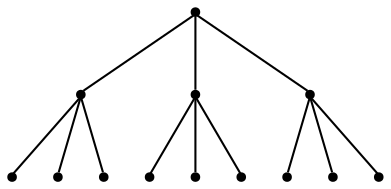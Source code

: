 graph {
  node [shape=point,comment="{\"directed\":false,\"doi\":\"10.1007/978-3-030-04414-5_25\",\"figure\":\"2 (1)\"}"]

  v0 [pos="589.7147888947882,571.6727089894391"]
  v1 [pos="626.574832628061,671.6874122678948"]
  v2 [pos="681.8419428091814,605.0109447403335"]
  v3 [pos="534.4518199093703,655.0223679755313"]
  v4 [pos="589.7105920592201,371.6432944840725"]
  v5 [pos="626.549778791488,271.62858723138925"]
  v6 [pos="534.4309629083655,288.3019018909696"]
  v7 [pos="681.8294158908948,338.30505873317804"]
  v8 [pos="552.867208491384,471.6620713456121"]
  v9 [pos="442.32463420076823,471.6704649138782"]
  v10 [pos="331.77785512603214,471.6745345227345"]
  v11 [pos="368.6295687765866,555.0201238999706"]
  v12 [pos="368.62120689965934,388.32894514549844"]

  v0 -- v1 [id="-1",pos="589.7147888947882,571.6727089894391 626.574832628061,671.6874122678948 626.574832628061,671.6874122678948 626.574832628061,671.6874122678948"]
  v9 -- v12 [id="-2",pos="442.32463420076823,471.6704649138782 368.62120689965934,388.32894514549844 368.62120689965934,388.32894514549844 368.62120689965934,388.32894514549844"]
  v9 -- v11 [id="-3",pos="442.32463420076823,471.6704649138782 368.6295687765866,555.0201238999706 368.6295687765866,555.0201238999706 368.6295687765866,555.0201238999706"]
  v9 -- v10 [id="-4",pos="442.32463420076823,471.6704649138782 331.77785512603214,471.6745345227345 331.77785512603214,471.6745345227345 331.77785512603214,471.6745345227345"]
  v8 -- v4 [id="-5",pos="552.867208491384,471.6620713456121 589.7105920592201,371.6432944840725 589.7105920592201,371.6432944840725 589.7105920592201,371.6432944840725"]
  v8 -- v9 [id="-6",pos="552.867208491384,471.6620713456121 442.32463420076823,471.6704649138782 442.32463420076823,471.6704649138782 442.32463420076823,471.6704649138782"]
  v8 -- v0 [id="-7",pos="552.867208491384,471.6620713456121 589.7147888947882,571.6727089894391 589.7147888947882,571.6727089894391 589.7147888947882,571.6727089894391"]
  v4 -- v7 [id="-8",pos="589.7105920592201,371.6432944840725 681.8294158908948,338.30505873317804 681.8294158908948,338.30505873317804 681.8294158908948,338.30505873317804"]
  v4 -- v6 [id="-9",pos="589.7105920592201,371.6432944840725 534.4309629083655,288.3019018909696 534.4309629083655,288.3019018909696 534.4309629083655,288.3019018909696"]
  v4 -- v5 [id="-10",pos="589.7105920592201,371.6432944840725 626.549778791488,271.62858723138925 626.549778791488,271.62858723138925 626.549778791488,271.62858723138925"]
  v0 -- v3 [id="-11",pos="589.7147888947882,571.6727089894391 534.4518199093703,655.0223679755313 534.4518199093703,655.0223679755313 534.4518199093703,655.0223679755313"]
  v0 -- v2 [id="-12",pos="589.7147888947882,571.6727089894391 681.8419428091814,605.0109447403335 681.8419428091814,605.0109447403335 681.8419428091814,605.0109447403335"]
}